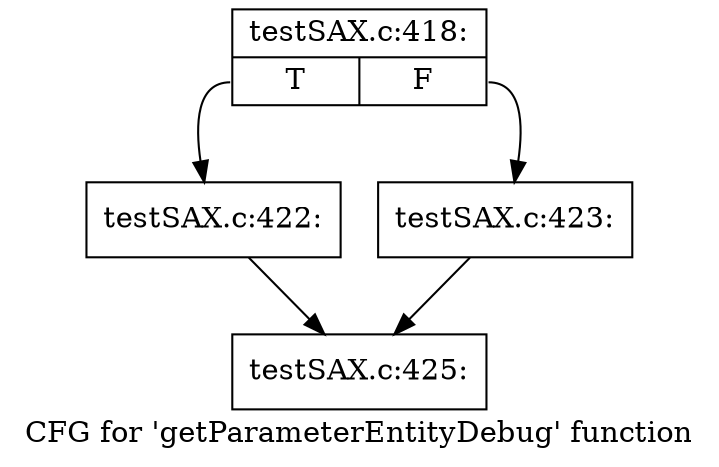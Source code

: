 digraph "CFG for 'getParameterEntityDebug' function" {
	label="CFG for 'getParameterEntityDebug' function";

	Node0x5645f70 [shape=record,label="{testSAX.c:418:|{<s0>T|<s1>F}}"];
	Node0x5645f70:s0 -> Node0x5646430;
	Node0x5645f70:s1 -> Node0x5646480;
	Node0x5646430 [shape=record,label="{testSAX.c:422:}"];
	Node0x5646430 -> Node0x5647810;
	Node0x5646480 [shape=record,label="{testSAX.c:423:}"];
	Node0x5646480 -> Node0x5647810;
	Node0x5647810 [shape=record,label="{testSAX.c:425:}"];
}
